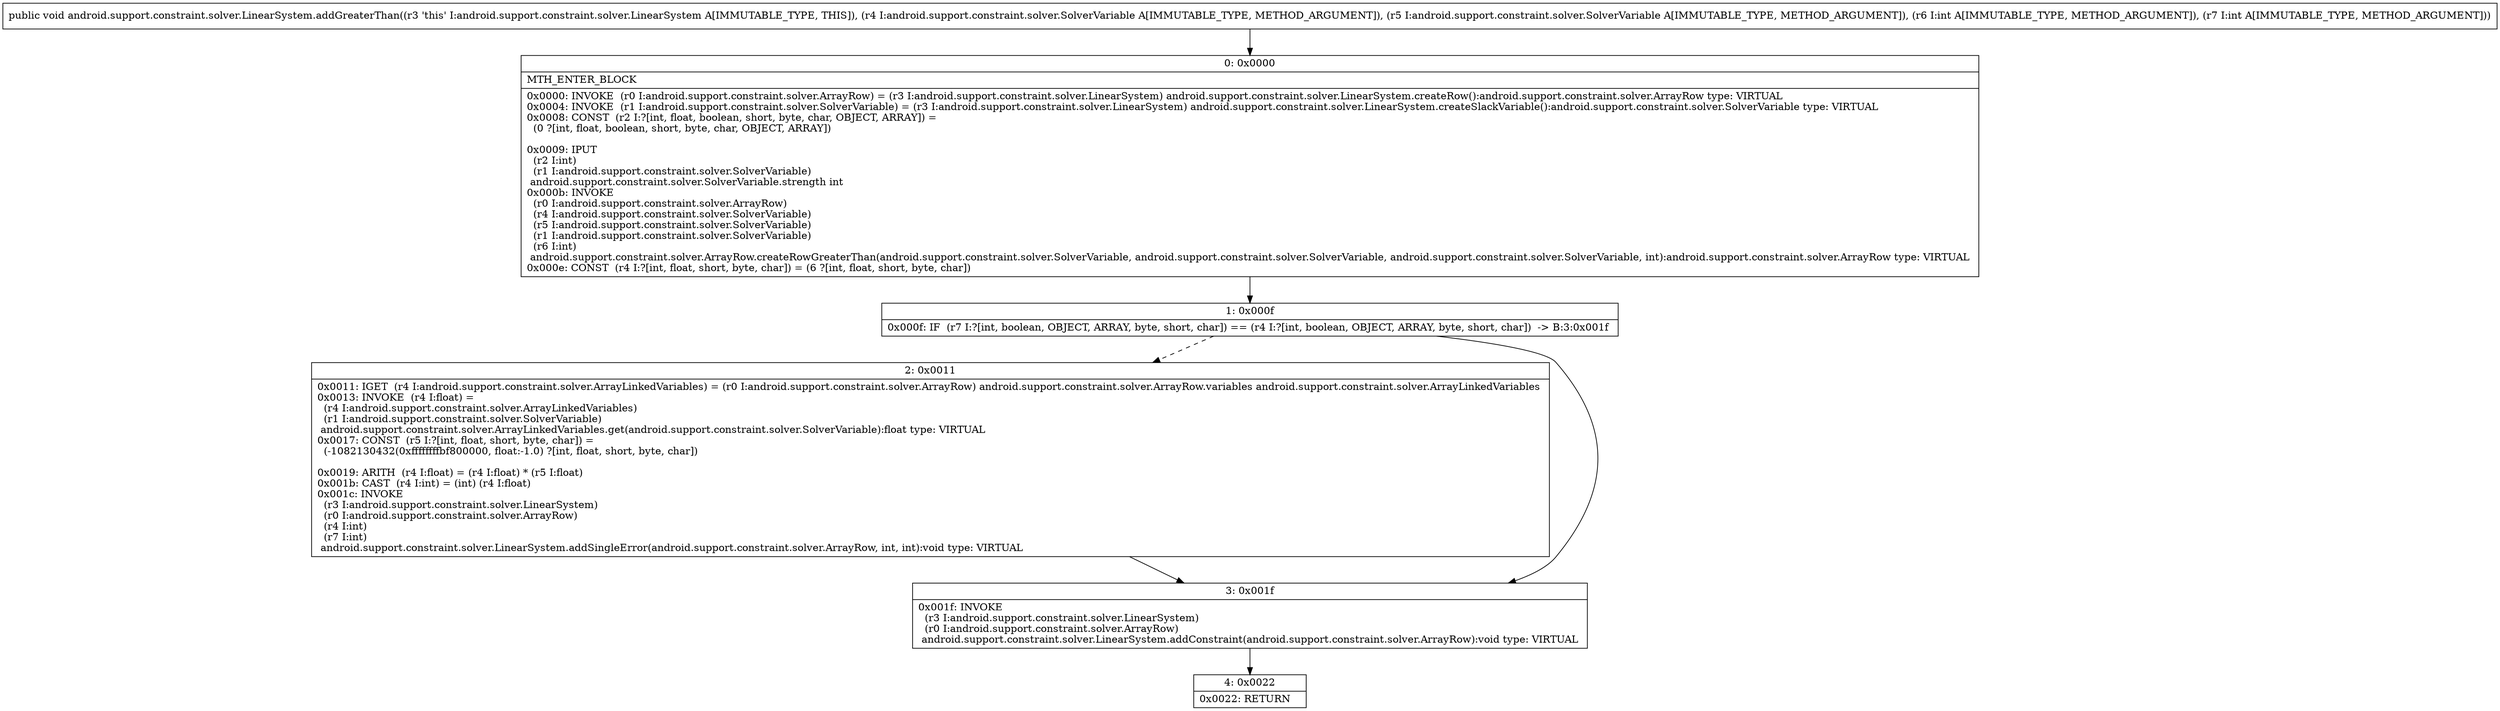 digraph "CFG forandroid.support.constraint.solver.LinearSystem.addGreaterThan(Landroid\/support\/constraint\/solver\/SolverVariable;Landroid\/support\/constraint\/solver\/SolverVariable;II)V" {
Node_0 [shape=record,label="{0\:\ 0x0000|MTH_ENTER_BLOCK\l|0x0000: INVOKE  (r0 I:android.support.constraint.solver.ArrayRow) = (r3 I:android.support.constraint.solver.LinearSystem) android.support.constraint.solver.LinearSystem.createRow():android.support.constraint.solver.ArrayRow type: VIRTUAL \l0x0004: INVOKE  (r1 I:android.support.constraint.solver.SolverVariable) = (r3 I:android.support.constraint.solver.LinearSystem) android.support.constraint.solver.LinearSystem.createSlackVariable():android.support.constraint.solver.SolverVariable type: VIRTUAL \l0x0008: CONST  (r2 I:?[int, float, boolean, short, byte, char, OBJECT, ARRAY]) = \l  (0 ?[int, float, boolean, short, byte, char, OBJECT, ARRAY])\l \l0x0009: IPUT  \l  (r2 I:int)\l  (r1 I:android.support.constraint.solver.SolverVariable)\l android.support.constraint.solver.SolverVariable.strength int \l0x000b: INVOKE  \l  (r0 I:android.support.constraint.solver.ArrayRow)\l  (r4 I:android.support.constraint.solver.SolverVariable)\l  (r5 I:android.support.constraint.solver.SolverVariable)\l  (r1 I:android.support.constraint.solver.SolverVariable)\l  (r6 I:int)\l android.support.constraint.solver.ArrayRow.createRowGreaterThan(android.support.constraint.solver.SolverVariable, android.support.constraint.solver.SolverVariable, android.support.constraint.solver.SolverVariable, int):android.support.constraint.solver.ArrayRow type: VIRTUAL \l0x000e: CONST  (r4 I:?[int, float, short, byte, char]) = (6 ?[int, float, short, byte, char]) \l}"];
Node_1 [shape=record,label="{1\:\ 0x000f|0x000f: IF  (r7 I:?[int, boolean, OBJECT, ARRAY, byte, short, char]) == (r4 I:?[int, boolean, OBJECT, ARRAY, byte, short, char])  \-\> B:3:0x001f \l}"];
Node_2 [shape=record,label="{2\:\ 0x0011|0x0011: IGET  (r4 I:android.support.constraint.solver.ArrayLinkedVariables) = (r0 I:android.support.constraint.solver.ArrayRow) android.support.constraint.solver.ArrayRow.variables android.support.constraint.solver.ArrayLinkedVariables \l0x0013: INVOKE  (r4 I:float) = \l  (r4 I:android.support.constraint.solver.ArrayLinkedVariables)\l  (r1 I:android.support.constraint.solver.SolverVariable)\l android.support.constraint.solver.ArrayLinkedVariables.get(android.support.constraint.solver.SolverVariable):float type: VIRTUAL \l0x0017: CONST  (r5 I:?[int, float, short, byte, char]) = \l  (\-1082130432(0xffffffffbf800000, float:\-1.0) ?[int, float, short, byte, char])\l \l0x0019: ARITH  (r4 I:float) = (r4 I:float) * (r5 I:float) \l0x001b: CAST  (r4 I:int) = (int) (r4 I:float) \l0x001c: INVOKE  \l  (r3 I:android.support.constraint.solver.LinearSystem)\l  (r0 I:android.support.constraint.solver.ArrayRow)\l  (r4 I:int)\l  (r7 I:int)\l android.support.constraint.solver.LinearSystem.addSingleError(android.support.constraint.solver.ArrayRow, int, int):void type: VIRTUAL \l}"];
Node_3 [shape=record,label="{3\:\ 0x001f|0x001f: INVOKE  \l  (r3 I:android.support.constraint.solver.LinearSystem)\l  (r0 I:android.support.constraint.solver.ArrayRow)\l android.support.constraint.solver.LinearSystem.addConstraint(android.support.constraint.solver.ArrayRow):void type: VIRTUAL \l}"];
Node_4 [shape=record,label="{4\:\ 0x0022|0x0022: RETURN   \l}"];
MethodNode[shape=record,label="{public void android.support.constraint.solver.LinearSystem.addGreaterThan((r3 'this' I:android.support.constraint.solver.LinearSystem A[IMMUTABLE_TYPE, THIS]), (r4 I:android.support.constraint.solver.SolverVariable A[IMMUTABLE_TYPE, METHOD_ARGUMENT]), (r5 I:android.support.constraint.solver.SolverVariable A[IMMUTABLE_TYPE, METHOD_ARGUMENT]), (r6 I:int A[IMMUTABLE_TYPE, METHOD_ARGUMENT]), (r7 I:int A[IMMUTABLE_TYPE, METHOD_ARGUMENT])) }"];
MethodNode -> Node_0;
Node_0 -> Node_1;
Node_1 -> Node_2[style=dashed];
Node_1 -> Node_3;
Node_2 -> Node_3;
Node_3 -> Node_4;
}

